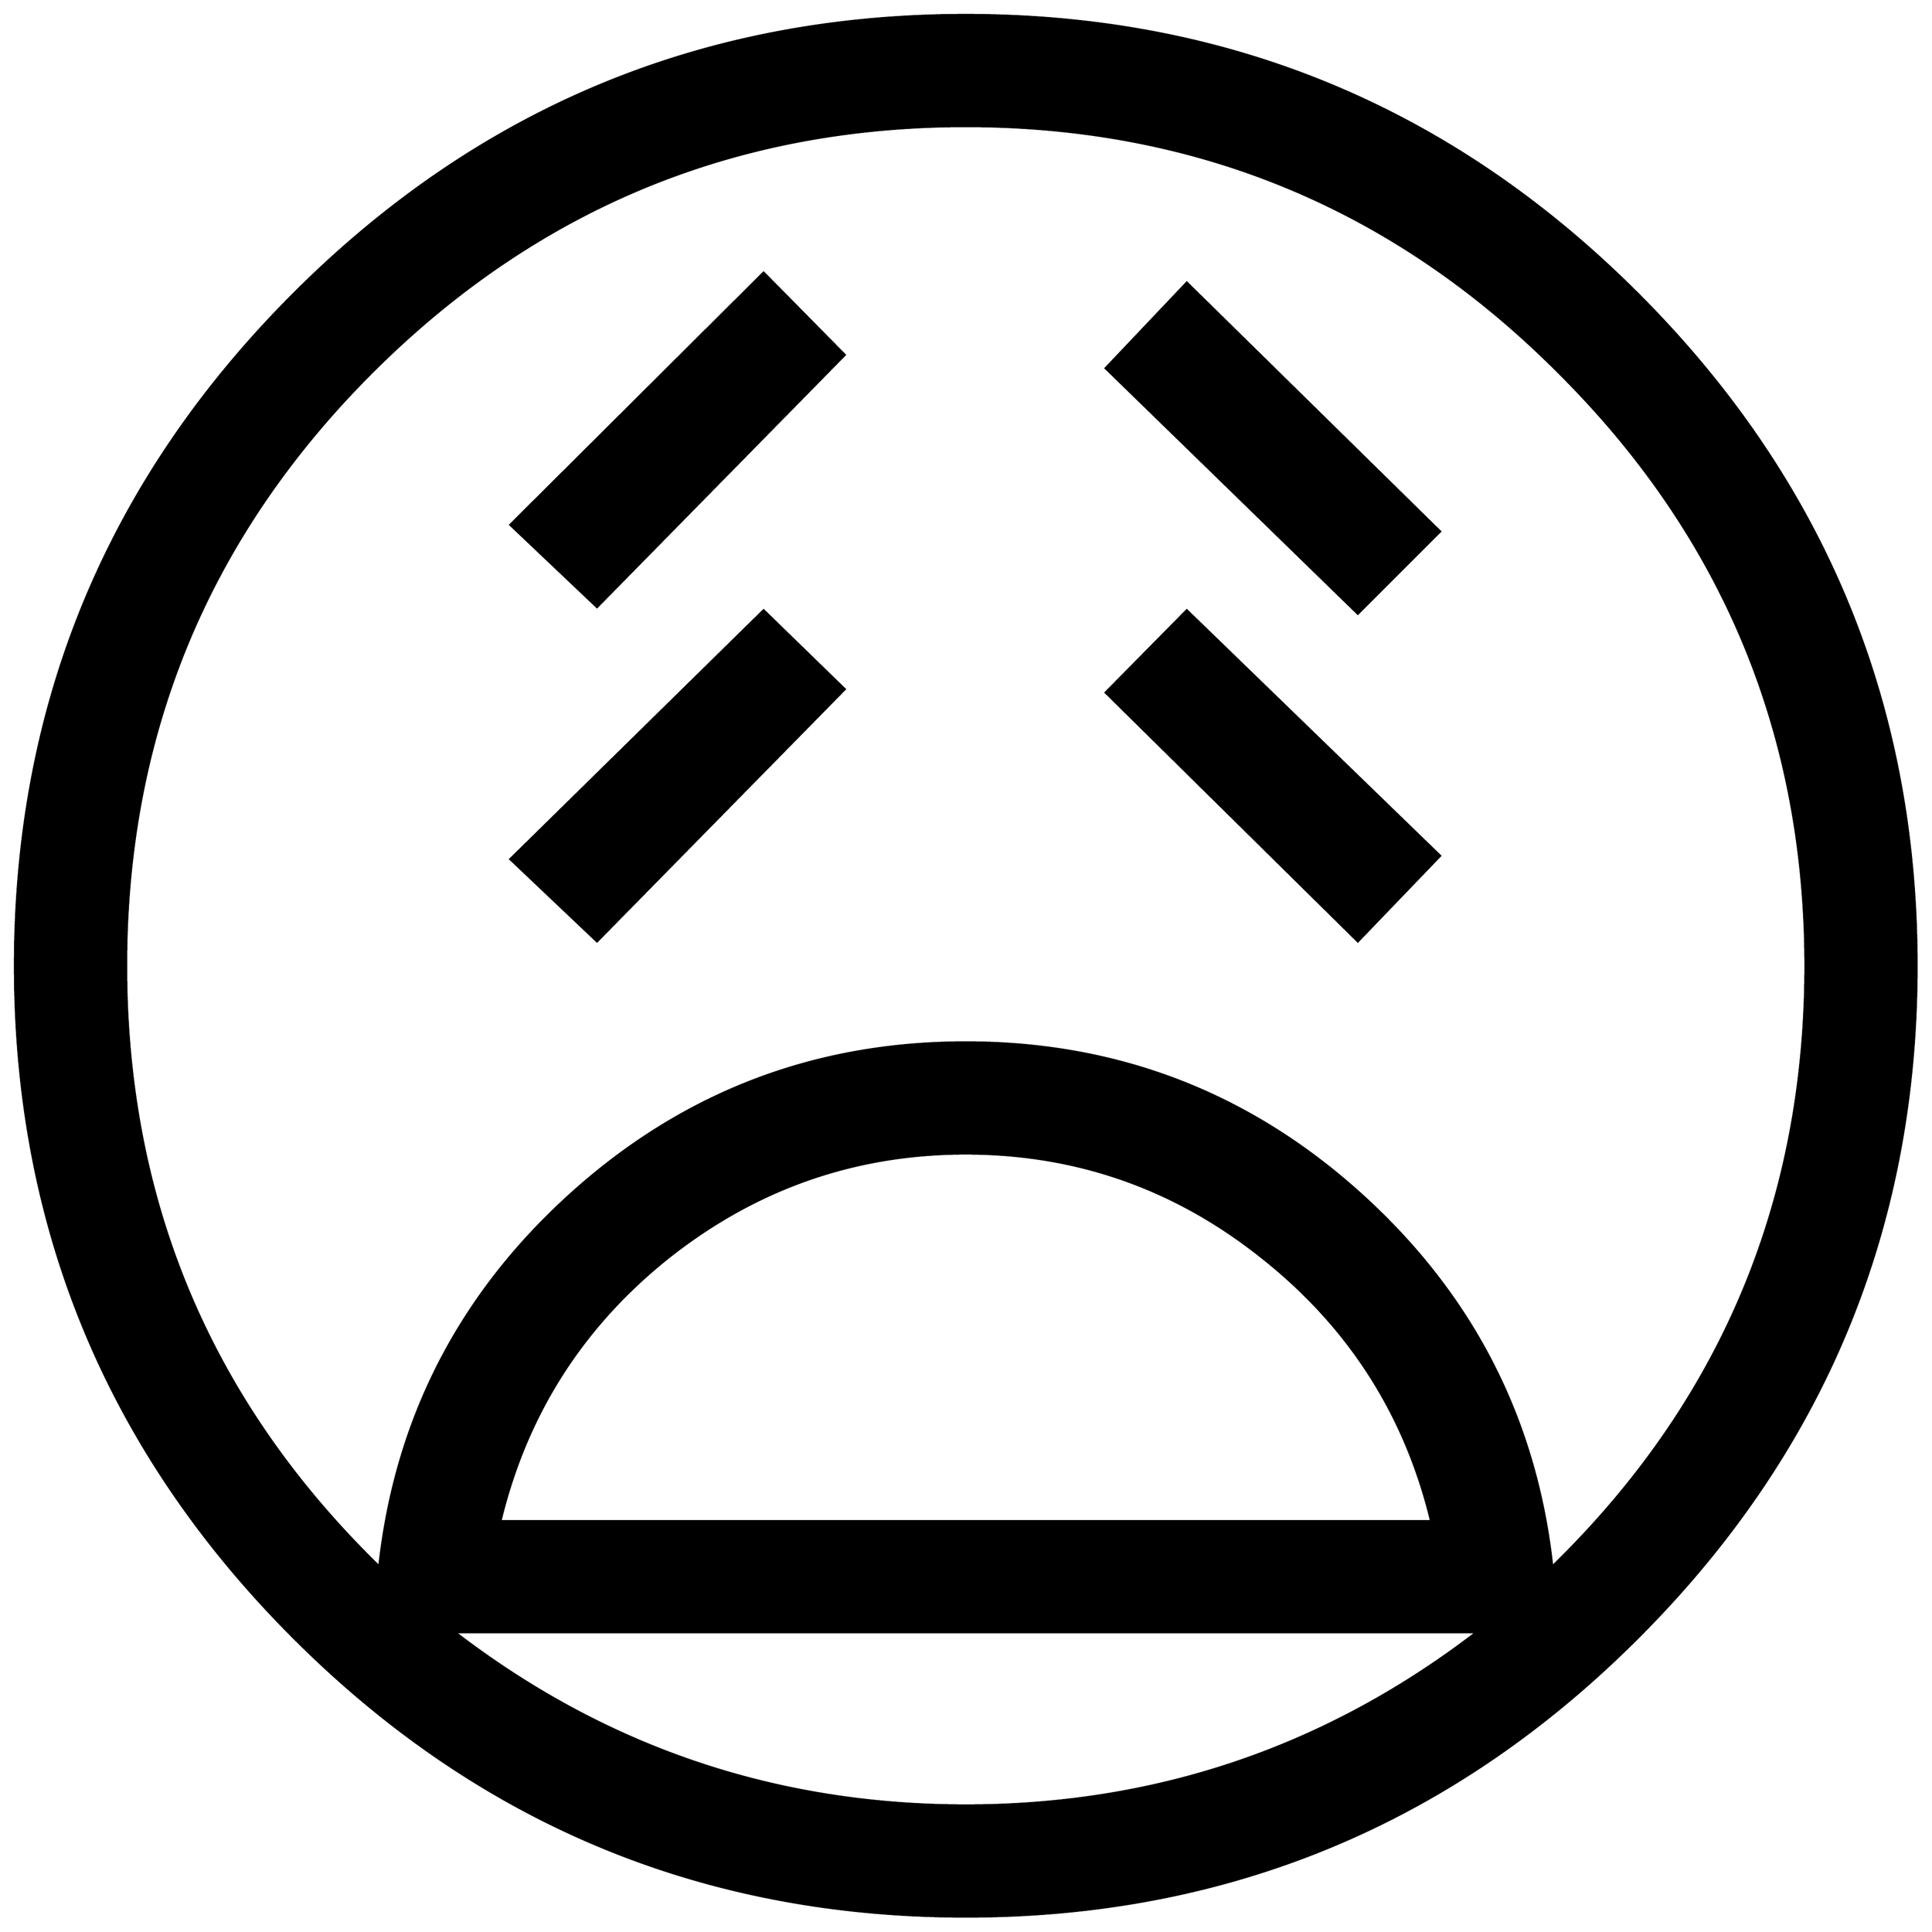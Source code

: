 


\begin{tikzpicture}[y=0.80pt, x=0.80pt, yscale=-1.0, xscale=1.0, inner sep=0pt, outer sep=0pt]
\begin{scope}[shift={(100.0,1706.0)},nonzero rule]
  \path[draw=.,fill=.,line width=1.600pt] (1794.0,-582.0) ..
    controls (1794.0,-346.0) and (1710.333,-144.333) ..
    (1543.0,23.0) .. controls (1375.667,190.333) and (1174.0,274.0)
    .. (938.0,274.0) .. controls (702.0,274.0) and (500.333,190.333)
    .. (333.0,23.0) .. controls (165.667,-144.333) and (82.0,-346.0)
    .. (82.0,-582.0) .. controls (82.0,-818.0) and
    (165.667,-1019.667) .. (333.0,-1187.0) .. controls
    (500.333,-1354.333) and (702.0,-1438.0) .. (938.0,-1438.0) ..
    controls (1174.0,-1438.0) and (1375.667,-1354.333) ..
    (1543.0,-1187.0) .. controls (1710.333,-1019.667) and
    (1794.0,-818.0) .. (1794.0,-582.0) -- cycle(1694.0,-582.0)
    .. controls (1694.0,-790.667) and (1620.0,-968.667) ..
    (1472.0,-1116.0) .. controls (1324.667,-1264.0) and
    (1146.667,-1338.0) .. (938.0,-1338.0) .. controls
    (729.333,-1338.0) and (551.0,-1264.0) .. (403.0,-1116.0) ..
    controls (255.667,-968.667) and (182.0,-790.667) .. (182.0,-582.0)
    .. controls (182.0,-369.333) and (258.0,-189.0) ..
    (410.0,-41.0) .. controls (424.667,-174.333) and (482.333,-286.333)
    .. (583.0,-377.0) .. controls (683.667,-467.667) and
    (802.0,-513.0) .. (938.0,-513.0) .. controls (1074.0,-513.0)
    and (1192.333,-467.667) .. (1293.0,-377.0) .. controls
    (1393.667,-286.333) and (1451.333,-174.333) .. (1466.0,-41.0) ..
    controls (1618.0,-189.0) and (1694.0,-369.333) ..
    (1694.0,-582.0) -- cycle(1357.0,-82.0) .. controls
    (1333.667,-178.667) and (1282.667,-258.0) .. (1204.0,-320.0) ..
    controls (1126.0,-382.0) and (1037.333,-413.0) ..
    (938.0,-413.0) .. controls (838.667,-413.0) and (749.667,-382.0)
    .. (671.0,-320.0) .. controls (593.0,-258.0) and
    (542.333,-178.667) .. (519.0,-82.0) -- (1357.0,-82.0) --
    cycle(1398.0,18.0) -- (478.0,18.0) .. controls (613.333,122.0)
    and (766.667,174.0) .. (938.0,174.0) .. controls
    (1109.333,174.0) and (1262.667,122.0) .. (1398.0,18.0) --
    cycle(1365.0,-973.0) -- (1291.0,-899.0) -- (1064.0,-1120.0)
    -- (1137.0,-1197.0) -- (1365.0,-973.0) --
    cycle(1365.0,-681.0) -- (1291.0,-604.0) -- (1064.0,-828.0)
    -- (1137.0,-902.0) -- (1365.0,-681.0) --
    cycle(829.0,-1132.0) -- (606.0,-905.0) -- (528.0,-979.0) --
    (756.0,-1206.0) -- (829.0,-1132.0) -- cycle(829.0,-831.0) --
    (606.0,-604.0) -- (528.0,-678.0) -- (756.0,-902.0) --
    (829.0,-831.0) -- cycle;
\end{scope}

\end{tikzpicture}

